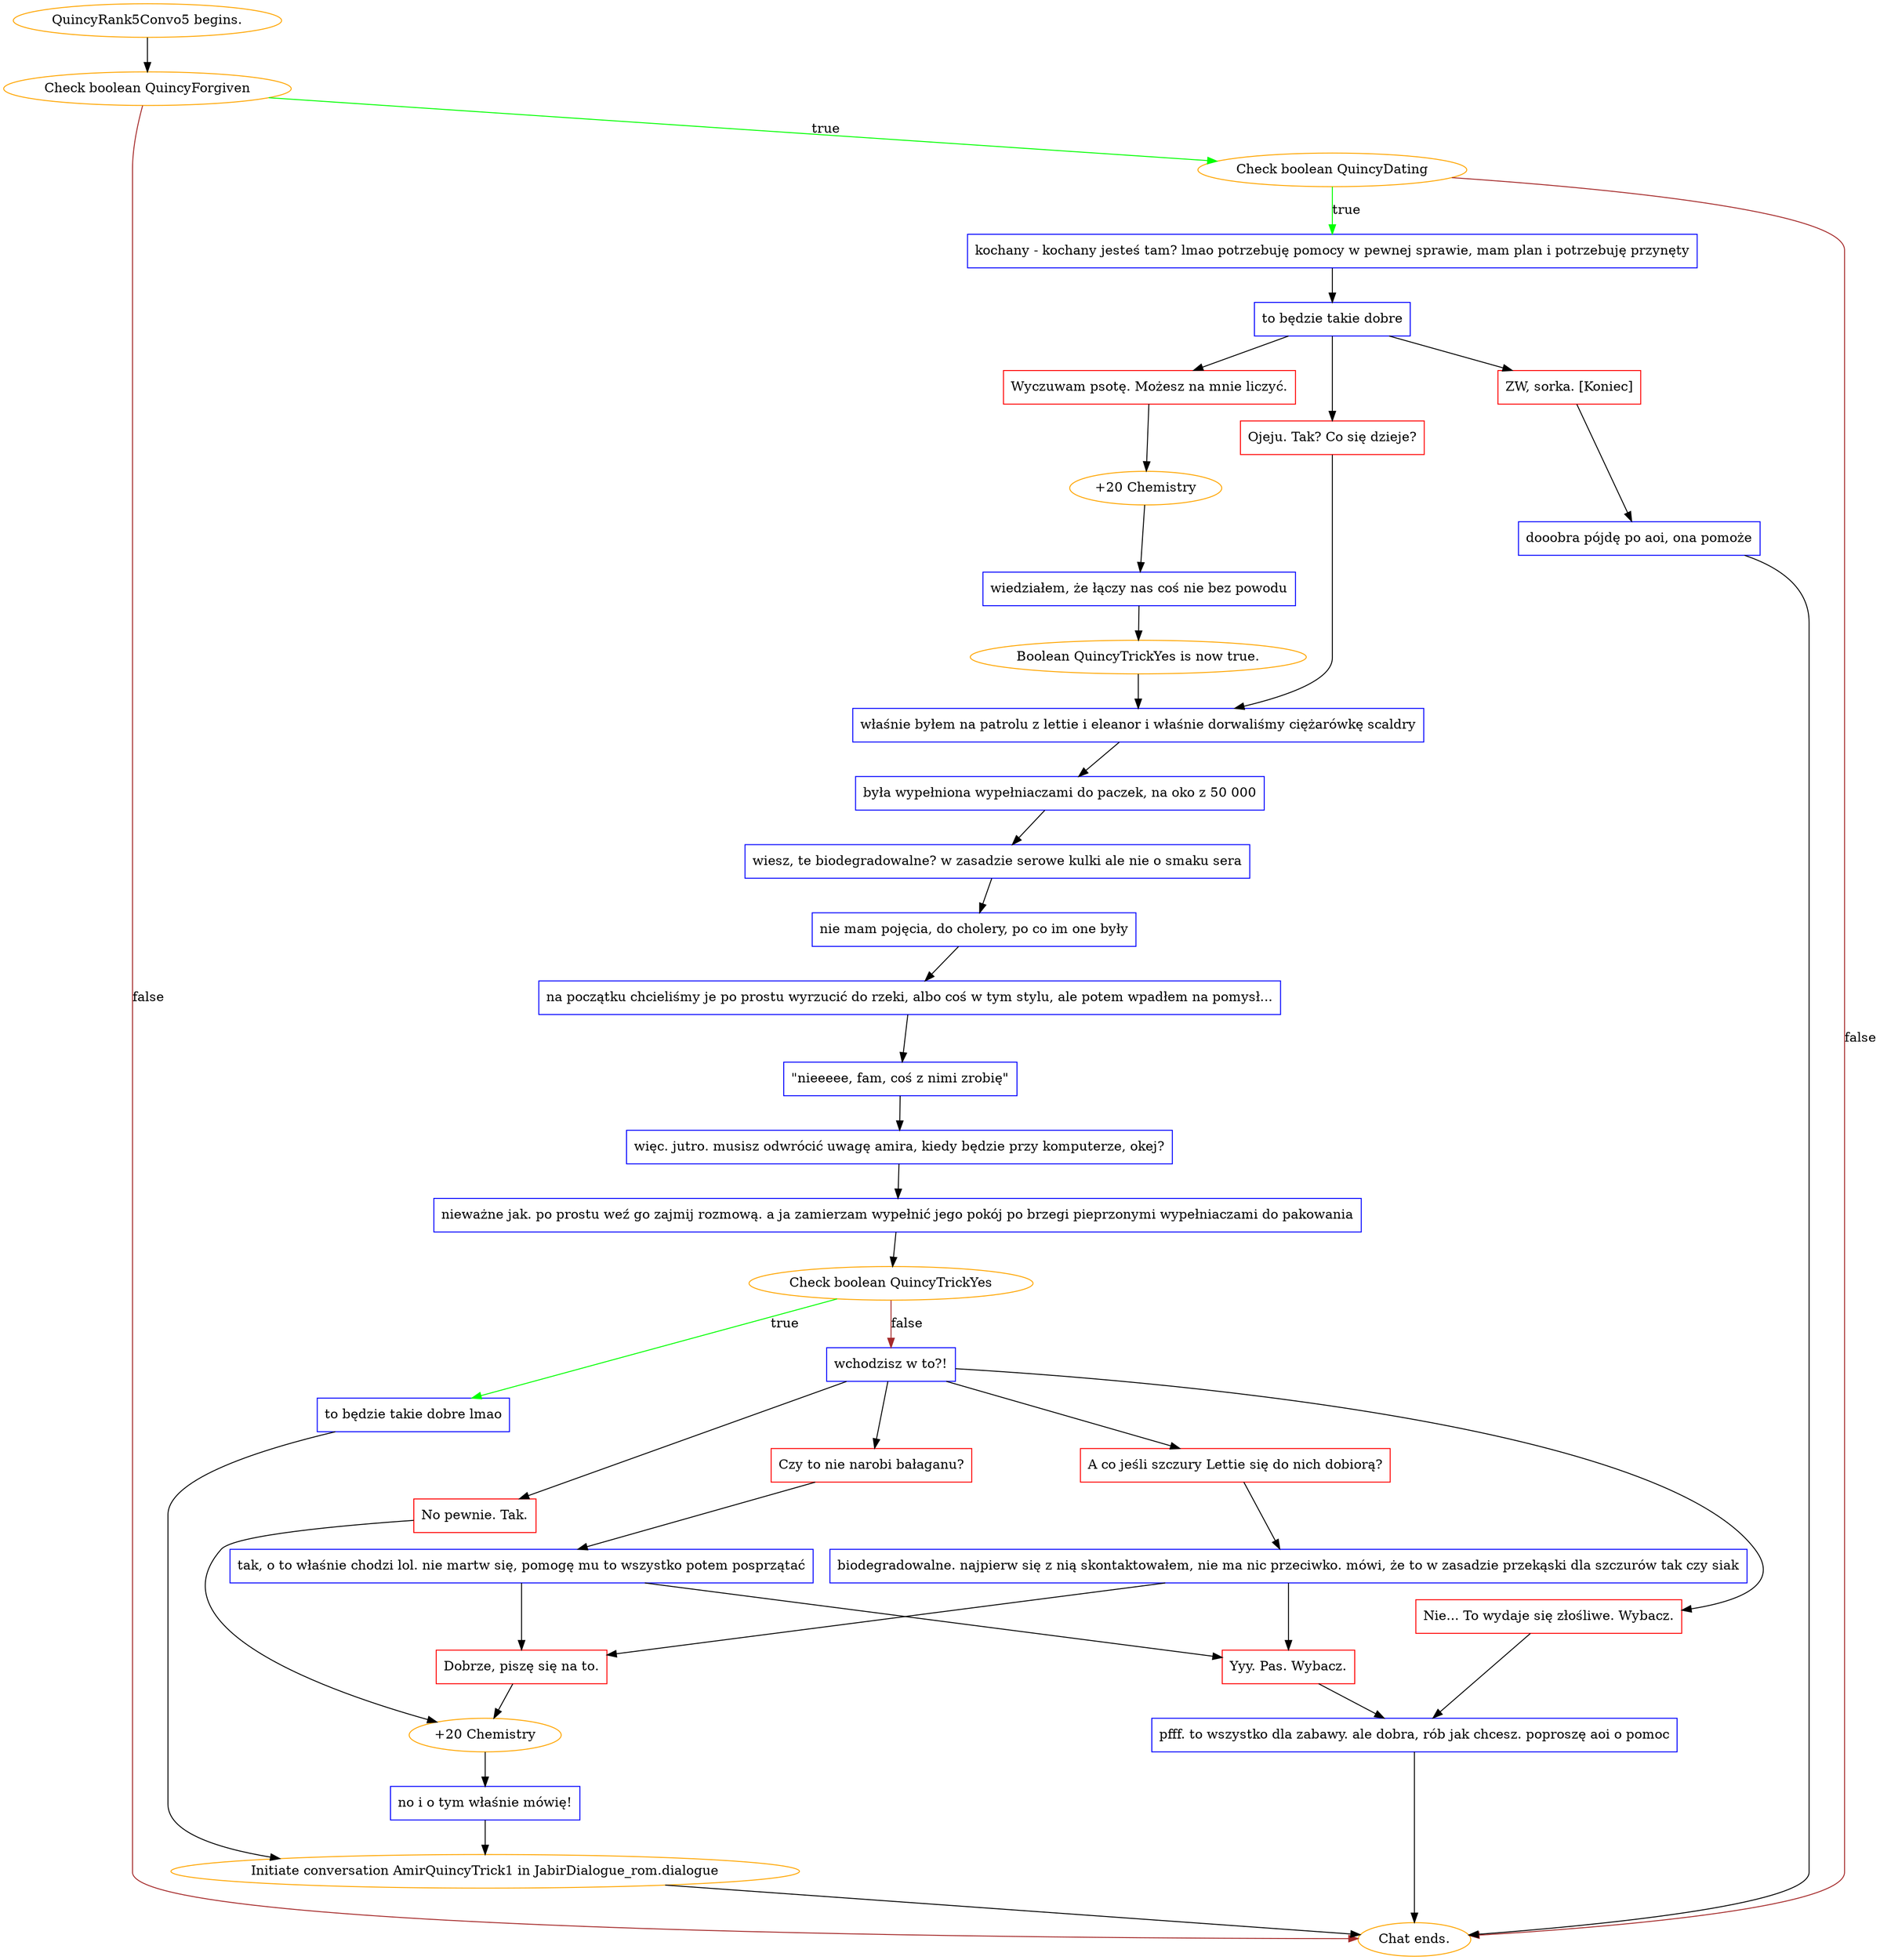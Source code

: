 digraph {
	"QuincyRank5Convo5 begins." [color=orange];
		"QuincyRank5Convo5 begins." -> j2406381004;
	j2406381004 [label="Check boolean QuincyForgiven",color=orange];
		j2406381004 -> j2463720372 [label=true,color=green];
		j2406381004 -> "Chat ends." [label=false,color=brown];
	j2463720372 [label="Check boolean QuincyDating",color=orange];
		j2463720372 -> j57371600 [label=true,color=green];
		j2463720372 -> "Chat ends." [label=false,color=brown];
	"Chat ends." [color=orange];
	j57371600 [label="kochany - kochany jesteś tam? lmao potrzebuję pomocy w pewnej sprawie, mam plan i potrzebuję przynęty",shape=box,color=blue];
		j57371600 -> j3699011328;
	j3699011328 [label="to będzie takie dobre",shape=box,color=blue];
		j3699011328 -> j3111345401;
		j3699011328 -> j3577878032;
		j3699011328 -> j2098278373;
	j3111345401 [label="Wyczuwam psotę. Możesz na mnie liczyć.",shape=box,color=red];
		j3111345401 -> j3237259336;
	j3577878032 [label="Ojeju. Tak? Co się dzieje?",shape=box,color=red];
		j3577878032 -> j2165478119;
	j2098278373 [label="ZW, sorka. [Koniec]",shape=box,color=red];
		j2098278373 -> j4188415948;
	j3237259336 [label="+20 Chemistry",color=orange];
		j3237259336 -> j3836687921;
	j2165478119 [label="właśnie byłem na patrolu z lettie i eleanor i właśnie dorwaliśmy ciężarówkę scaldry",shape=box,color=blue];
		j2165478119 -> j493583006;
	j4188415948 [label="dooobra pójdę po aoi, ona pomoże",shape=box,color=blue];
		j4188415948 -> "Chat ends.";
	j3836687921 [label="wiedziałem, że łączy nas coś nie bez powodu",shape=box,color=blue];
		j3836687921 -> j2288191005;
	j493583006 [label="była wypełniona wypełniaczami do paczek, na oko z 50 000",shape=box,color=blue];
		j493583006 -> j3251100037;
	j2288191005 [label="Boolean QuincyTrickYes is now true.",color=orange];
		j2288191005 -> j2165478119;
	j3251100037 [label="wiesz, te biodegradowalne? w zasadzie serowe kulki ale nie o smaku sera",shape=box,color=blue];
		j3251100037 -> j2148464147;
	j2148464147 [label="nie mam pojęcia, do cholery, po co im one były",shape=box,color=blue];
		j2148464147 -> j1819304962;
	j1819304962 [label="na początku chcieliśmy je po prostu wyrzucić do rzeki, albo coś w tym stylu, ale potem wpadłem na pomysł...",shape=box,color=blue];
		j1819304962 -> j4286500915;
	j4286500915 [label="\"nieeeee, fam, coś z nimi zrobię\"",shape=box,color=blue];
		j4286500915 -> j3721840136;
	j3721840136 [label="więc. jutro. musisz odwrócić uwagę amira, kiedy będzie przy komputerze, okej?",shape=box,color=blue];
		j3721840136 -> j2249621838;
	j2249621838 [label="nieważne jak. po prostu weź go zajmij rozmową. a ja zamierzam wypełnić jego pokój po brzegi pieprzonymi wypełniaczami do pakowania",shape=box,color=blue];
		j2249621838 -> j1473036272;
	j1473036272 [label="Check boolean QuincyTrickYes",color=orange];
		j1473036272 -> j3570950086 [label=true,color=green];
		j1473036272 -> j588582899 [label=false,color=brown];
	j3570950086 [label="to będzie takie dobre lmao",shape=box,color=blue];
		j3570950086 -> "Initiate conversation AmirQuincyTrick1 in JabirDialogue_rom.dialogue";
	j588582899 [label="wchodzisz w to?!",shape=box,color=blue];
		j588582899 -> j2361993044;
		j588582899 -> j106197432;
		j588582899 -> j3916131092;
		j588582899 -> j4134630572;
	"Initiate conversation AmirQuincyTrick1 in JabirDialogue_rom.dialogue" [label="Initiate conversation AmirQuincyTrick1 in JabirDialogue_rom.dialogue",color=orange];
		"Initiate conversation AmirQuincyTrick1 in JabirDialogue_rom.dialogue" -> "Chat ends.";
	j2361993044 [label="No pewnie. Tak.",shape=box,color=red];
		j2361993044 -> j2852892053;
	j106197432 [label="Czy to nie narobi bałaganu?",shape=box,color=red];
		j106197432 -> j3155229814;
	j3916131092 [label="A co jeśli szczury Lettie się do nich dobiorą?",shape=box,color=red];
		j3916131092 -> j2818000087;
	j4134630572 [label="Nie... To wydaje się złośliwe. Wybacz.",shape=box,color=red];
		j4134630572 -> j1096854883;
	j2852892053 [label="+20 Chemistry",color=orange];
		j2852892053 -> j2981096806;
	j3155229814 [label="tak, o to właśnie chodzi lol. nie martw się, pomogę mu to wszystko potem posprzątać",shape=box,color=blue];
		j3155229814 -> j748940342;
		j3155229814 -> j1955227186;
	j2818000087 [label="biodegradowalne. najpierw się z nią skontaktowałem, nie ma nic przeciwko. mówi, że to w zasadzie przekąski dla szczurów tak czy siak",shape=box,color=blue];
		j2818000087 -> j748940342;
		j2818000087 -> j1955227186;
	j1096854883 [label="pfff. to wszystko dla zabawy. ale dobra, rób jak chcesz. poproszę aoi o pomoc",shape=box,color=blue];
		j1096854883 -> "Chat ends.";
	j2981096806 [label="no i o tym właśnie mówię!",shape=box,color=blue];
		j2981096806 -> "Initiate conversation AmirQuincyTrick1 in JabirDialogue_rom.dialogue";
	j748940342 [label="Dobrze, piszę się na to.",shape=box,color=red];
		j748940342 -> j2852892053;
	j1955227186 [label="Yyy. Pas. Wybacz.",shape=box,color=red];
		j1955227186 -> j1096854883;
}